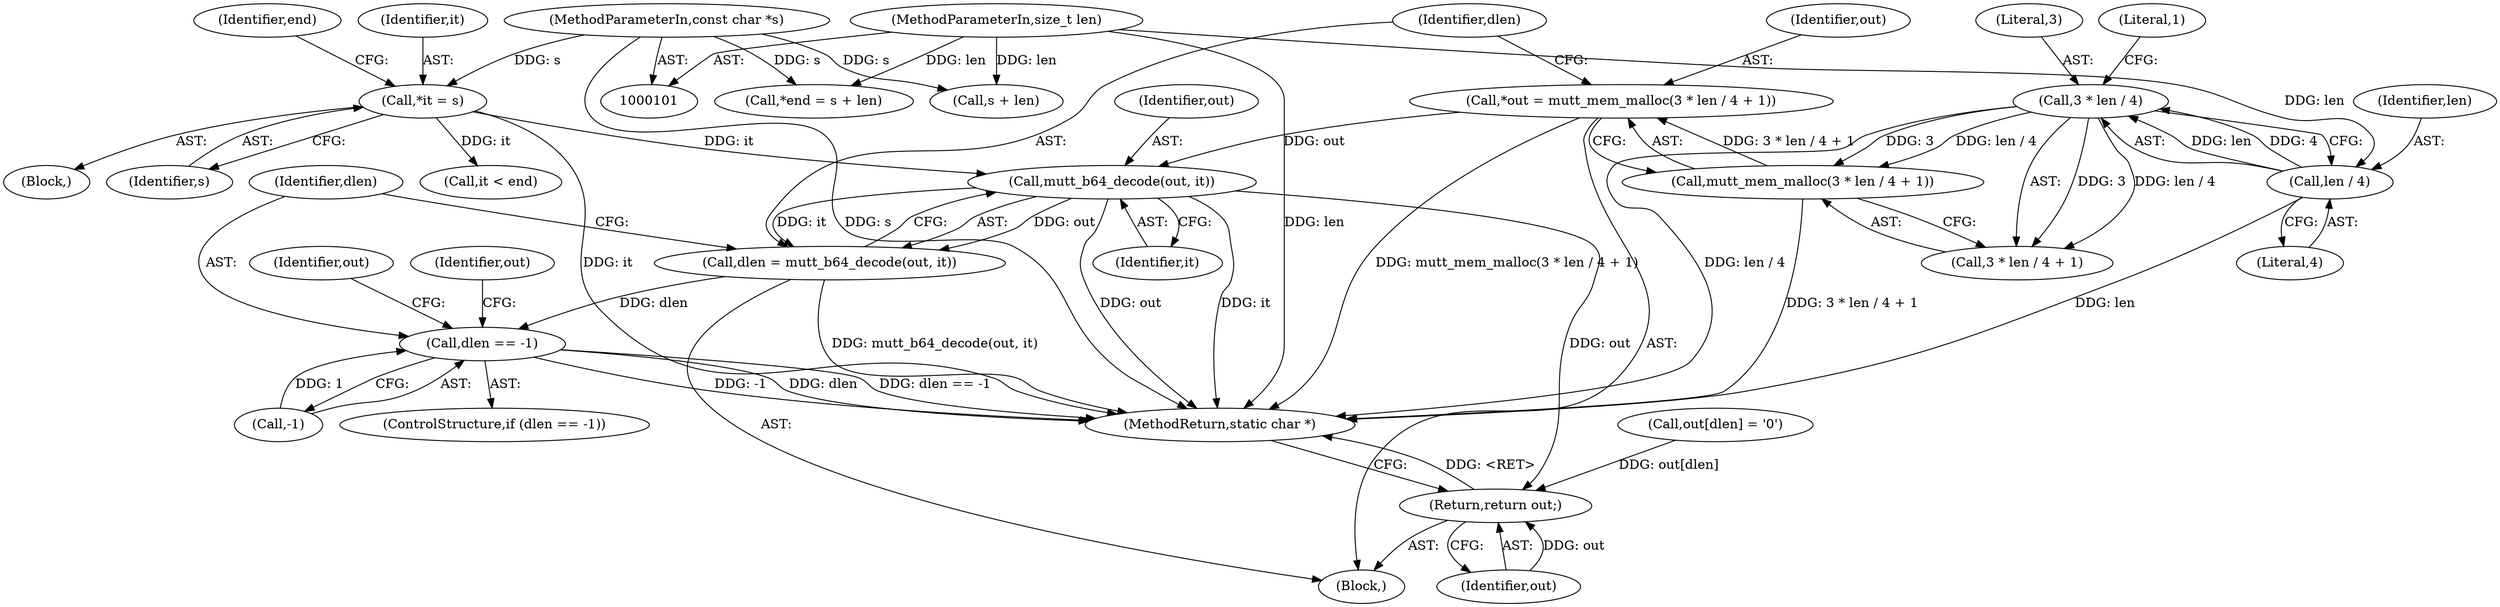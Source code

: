 digraph "1_neomutt_6f163e07ae68654d7ac5268cbb7565f6df79ad85_2@pointer" {
"1000230" [label="(Call,mutt_b64_decode(out, it))"];
"1000217" [label="(Call,*out = mutt_mem_malloc(3 * len / 4 + 1))"];
"1000219" [label="(Call,mutt_mem_malloc(3 * len / 4 + 1))"];
"1000221" [label="(Call,3 * len / 4)"];
"1000223" [label="(Call,len / 4)"];
"1000103" [label="(MethodParameterIn,size_t len)"];
"1000107" [label="(Call,*it = s)"];
"1000102" [label="(MethodParameterIn,const char *s)"];
"1000228" [label="(Call,dlen = mutt_b64_decode(out, it))"];
"1000234" [label="(Call,dlen == -1)"];
"1000249" [label="(Return,return out;)"];
"1000108" [label="(Identifier,it)"];
"1000249" [label="(Return,return out;)"];
"1000226" [label="(Literal,1)"];
"1000109" [label="(Identifier,s)"];
"1000111" [label="(Call,*end = s + len)"];
"1000125" [label="(Call,it < end)"];
"1000220" [label="(Call,3 * len / 4 + 1)"];
"1000102" [label="(MethodParameterIn,const char *s)"];
"1000219" [label="(Call,mutt_mem_malloc(3 * len / 4 + 1))"];
"1000244" [label="(Call,out[dlen] = '\0')"];
"1000235" [label="(Identifier,dlen)"];
"1000221" [label="(Call,3 * len / 4)"];
"1000223" [label="(Call,len / 4)"];
"1000232" [label="(Identifier,it)"];
"1000225" [label="(Literal,4)"];
"1000236" [label="(Call,-1)"];
"1000113" [label="(Call,s + len)"];
"1000255" [label="(MethodReturn,static char *)"];
"1000230" [label="(Call,mutt_b64_decode(out, it))"];
"1000112" [label="(Identifier,end)"];
"1000241" [label="(Identifier,out)"];
"1000246" [label="(Identifier,out)"];
"1000224" [label="(Identifier,len)"];
"1000231" [label="(Identifier,out)"];
"1000222" [label="(Literal,3)"];
"1000217" [label="(Call,*out = mutt_mem_malloc(3 * len / 4 + 1))"];
"1000228" [label="(Call,dlen = mutt_b64_decode(out, it))"];
"1000218" [label="(Identifier,out)"];
"1000107" [label="(Call,*it = s)"];
"1000234" [label="(Call,dlen == -1)"];
"1000233" [label="(ControlStructure,if (dlen == -1))"];
"1000250" [label="(Identifier,out)"];
"1000103" [label="(MethodParameterIn,size_t len)"];
"1000215" [label="(Block,)"];
"1000229" [label="(Identifier,dlen)"];
"1000105" [label="(Block,)"];
"1000230" -> "1000228"  [label="AST: "];
"1000230" -> "1000232"  [label="CFG: "];
"1000231" -> "1000230"  [label="AST: "];
"1000232" -> "1000230"  [label="AST: "];
"1000228" -> "1000230"  [label="CFG: "];
"1000230" -> "1000255"  [label="DDG: out"];
"1000230" -> "1000255"  [label="DDG: it"];
"1000230" -> "1000228"  [label="DDG: out"];
"1000230" -> "1000228"  [label="DDG: it"];
"1000217" -> "1000230"  [label="DDG: out"];
"1000107" -> "1000230"  [label="DDG: it"];
"1000230" -> "1000249"  [label="DDG: out"];
"1000217" -> "1000215"  [label="AST: "];
"1000217" -> "1000219"  [label="CFG: "];
"1000218" -> "1000217"  [label="AST: "];
"1000219" -> "1000217"  [label="AST: "];
"1000229" -> "1000217"  [label="CFG: "];
"1000217" -> "1000255"  [label="DDG: mutt_mem_malloc(3 * len / 4 + 1)"];
"1000219" -> "1000217"  [label="DDG: 3 * len / 4 + 1"];
"1000219" -> "1000220"  [label="CFG: "];
"1000220" -> "1000219"  [label="AST: "];
"1000219" -> "1000255"  [label="DDG: 3 * len / 4 + 1"];
"1000221" -> "1000219"  [label="DDG: 3"];
"1000221" -> "1000219"  [label="DDG: len / 4"];
"1000221" -> "1000220"  [label="AST: "];
"1000221" -> "1000223"  [label="CFG: "];
"1000222" -> "1000221"  [label="AST: "];
"1000223" -> "1000221"  [label="AST: "];
"1000226" -> "1000221"  [label="CFG: "];
"1000221" -> "1000255"  [label="DDG: len / 4"];
"1000221" -> "1000220"  [label="DDG: 3"];
"1000221" -> "1000220"  [label="DDG: len / 4"];
"1000223" -> "1000221"  [label="DDG: len"];
"1000223" -> "1000221"  [label="DDG: 4"];
"1000223" -> "1000225"  [label="CFG: "];
"1000224" -> "1000223"  [label="AST: "];
"1000225" -> "1000223"  [label="AST: "];
"1000223" -> "1000255"  [label="DDG: len"];
"1000103" -> "1000223"  [label="DDG: len"];
"1000103" -> "1000101"  [label="AST: "];
"1000103" -> "1000255"  [label="DDG: len"];
"1000103" -> "1000111"  [label="DDG: len"];
"1000103" -> "1000113"  [label="DDG: len"];
"1000107" -> "1000105"  [label="AST: "];
"1000107" -> "1000109"  [label="CFG: "];
"1000108" -> "1000107"  [label="AST: "];
"1000109" -> "1000107"  [label="AST: "];
"1000112" -> "1000107"  [label="CFG: "];
"1000107" -> "1000255"  [label="DDG: it"];
"1000102" -> "1000107"  [label="DDG: s"];
"1000107" -> "1000125"  [label="DDG: it"];
"1000102" -> "1000101"  [label="AST: "];
"1000102" -> "1000255"  [label="DDG: s"];
"1000102" -> "1000111"  [label="DDG: s"];
"1000102" -> "1000113"  [label="DDG: s"];
"1000228" -> "1000215"  [label="AST: "];
"1000229" -> "1000228"  [label="AST: "];
"1000235" -> "1000228"  [label="CFG: "];
"1000228" -> "1000255"  [label="DDG: mutt_b64_decode(out, it)"];
"1000228" -> "1000234"  [label="DDG: dlen"];
"1000234" -> "1000233"  [label="AST: "];
"1000234" -> "1000236"  [label="CFG: "];
"1000235" -> "1000234"  [label="AST: "];
"1000236" -> "1000234"  [label="AST: "];
"1000241" -> "1000234"  [label="CFG: "];
"1000246" -> "1000234"  [label="CFG: "];
"1000234" -> "1000255"  [label="DDG: -1"];
"1000234" -> "1000255"  [label="DDG: dlen"];
"1000234" -> "1000255"  [label="DDG: dlen == -1"];
"1000236" -> "1000234"  [label="DDG: 1"];
"1000249" -> "1000215"  [label="AST: "];
"1000249" -> "1000250"  [label="CFG: "];
"1000250" -> "1000249"  [label="AST: "];
"1000255" -> "1000249"  [label="CFG: "];
"1000249" -> "1000255"  [label="DDG: <RET>"];
"1000250" -> "1000249"  [label="DDG: out"];
"1000244" -> "1000249"  [label="DDG: out[dlen]"];
}
